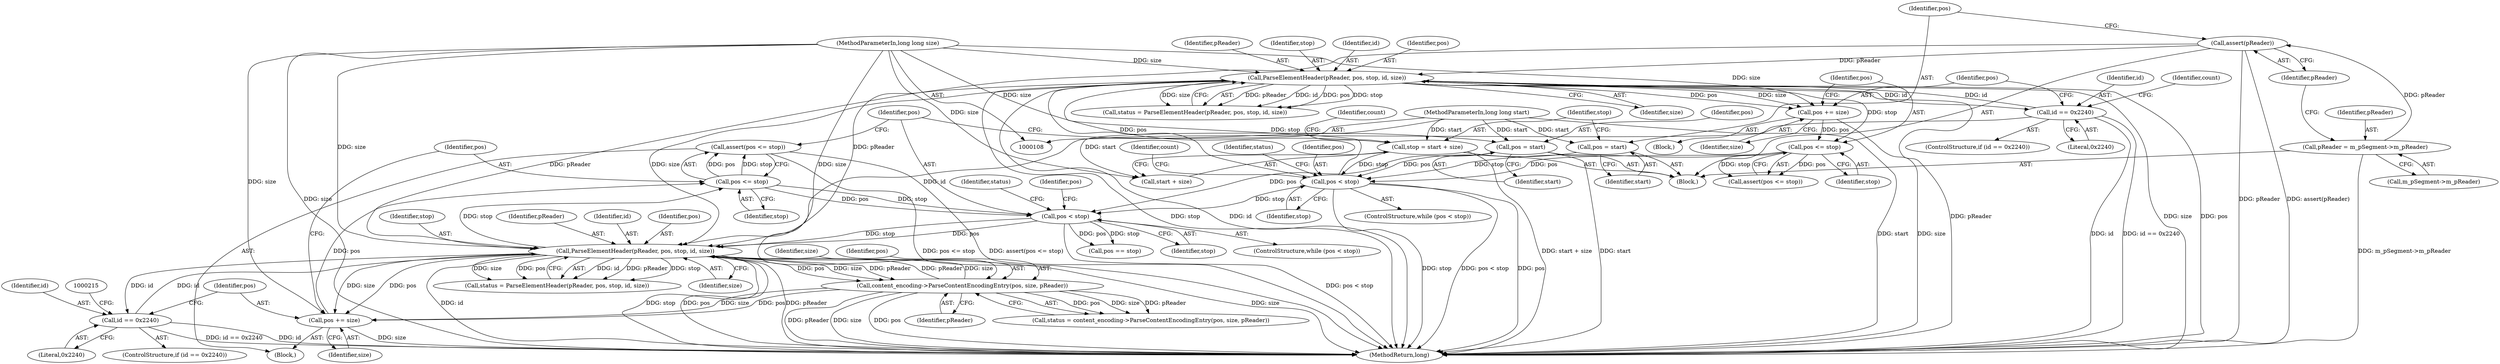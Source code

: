 digraph "0_Android_04839626ed859623901ebd3a5fd483982186b59d_182@API" {
"1000244" [label="(Call,assert(pos <= stop))"];
"1000245" [label="(Call,pos <= stop)"];
"1000241" [label="(Call,pos += size)"];
"1000225" [label="(Call,content_encoding->ParseContentEncodingEntry(pos, size, pReader))"];
"1000197" [label="(Call,ParseElementHeader(pReader, pos, stop, id, size))"];
"1000143" [label="(Call,ParseElementHeader(pReader, pos, stop, id, size))"];
"1000117" [label="(Call,assert(pReader))"];
"1000112" [label="(Call,pReader = m_pSegment->m_pReader)"];
"1000134" [label="(Call,pos < stop)"];
"1000165" [label="(Call,pos <= stop)"];
"1000161" [label="(Call,pos += size)"];
"1000110" [label="(MethodParameterIn,long long size)"];
"1000120" [label="(Call,pos = start)"];
"1000109" [label="(MethodParameterIn,long long start)"];
"1000124" [label="(Call,stop = start + size)"];
"1000156" [label="(Call,id == 0x2240)"];
"1000188" [label="(Call,pos < stop)"];
"1000184" [label="(Call,pos = start)"];
"1000210" [label="(Call,id == 0x2240)"];
"1000209" [label="(ControlStructure,if (id == 0x2240))"];
"1000227" [label="(Identifier,size)"];
"1000133" [label="(ControlStructure,while (pos < stop))"];
"1000143" [label="(Call,ParseElementHeader(pReader, pos, stop, id, size))"];
"1000190" [label="(Identifier,stop)"];
"1000161" [label="(Call,pos += size)"];
"1000124" [label="(Call,stop = start + size)"];
"1000241" [label="(Call,pos += size)"];
"1000226" [label="(Identifier,pos)"];
"1000254" [label="(MethodReturn,long)"];
"1000156" [label="(Call,id == 0x2240)"];
"1000114" [label="(Call,m_pSegment->m_pReader)"];
"1000137" [label="(Block,)"];
"1000141" [label="(Call,status = ParseElementHeader(pReader, pos, stop, id, size))"];
"1000200" [label="(Identifier,stop)"];
"1000134" [label="(Call,pos < stop)"];
"1000118" [label="(Identifier,pReader)"];
"1000210" [label="(Call,id == 0x2240)"];
"1000184" [label="(Call,pos = start)"];
"1000186" [label="(Identifier,start)"];
"1000195" [label="(Call,status = ParseElementHeader(pReader, pos, stop, id, size))"];
"1000125" [label="(Identifier,stop)"];
"1000166" [label="(Identifier,pos)"];
"1000155" [label="(ControlStructure,if (id == 0x2240))"];
"1000247" [label="(Identifier,stop)"];
"1000212" [label="(Literal,0x2240)"];
"1000164" [label="(Call,assert(pos <= stop))"];
"1000191" [label="(Block,)"];
"1000198" [label="(Identifier,pReader)"];
"1000142" [label="(Identifier,status)"];
"1000110" [label="(MethodParameterIn,long long size)"];
"1000120" [label="(Call,pos = start)"];
"1000162" [label="(Identifier,pos)"];
"1000187" [label="(ControlStructure,while (pos < stop))"];
"1000145" [label="(Identifier,pos)"];
"1000250" [label="(Identifier,pos)"];
"1000211" [label="(Identifier,id)"];
"1000157" [label="(Identifier,id)"];
"1000197" [label="(Call,ParseElementHeader(pReader, pos, stop, id, size))"];
"1000126" [label="(Call,start + size)"];
"1000144" [label="(Identifier,pReader)"];
"1000201" [label="(Identifier,id)"];
"1000117" [label="(Call,assert(pReader))"];
"1000244" [label="(Call,assert(pos <= stop))"];
"1000189" [label="(Identifier,pos)"];
"1000249" [label="(Call,pos == stop)"];
"1000135" [label="(Identifier,pos)"];
"1000170" [label="(Identifier,count)"];
"1000146" [label="(Identifier,stop)"];
"1000121" [label="(Identifier,pos)"];
"1000112" [label="(Call,pReader = m_pSegment->m_pReader)"];
"1000111" [label="(Block,)"];
"1000245" [label="(Call,pos <= stop)"];
"1000242" [label="(Identifier,pos)"];
"1000158" [label="(Literal,0x2240)"];
"1000196" [label="(Identifier,status)"];
"1000148" [label="(Identifier,size)"];
"1000228" [label="(Identifier,pReader)"];
"1000163" [label="(Identifier,size)"];
"1000113" [label="(Identifier,pReader)"];
"1000109" [label="(MethodParameterIn,long long start)"];
"1000243" [label="(Identifier,size)"];
"1000223" [label="(Call,status = content_encoding->ParseContentEncodingEntry(pos, size, pReader))"];
"1000122" [label="(Identifier,start)"];
"1000225" [label="(Call,content_encoding->ParseContentEncodingEntry(pos, size, pReader))"];
"1000188" [label="(Call,pos < stop)"];
"1000246" [label="(Identifier,pos)"];
"1000147" [label="(Identifier,id)"];
"1000160" [label="(Identifier,count)"];
"1000202" [label="(Identifier,size)"];
"1000131" [label="(Identifier,count)"];
"1000167" [label="(Identifier,stop)"];
"1000185" [label="(Identifier,pos)"];
"1000199" [label="(Identifier,pos)"];
"1000165" [label="(Call,pos <= stop)"];
"1000136" [label="(Identifier,stop)"];
"1000244" -> "1000191"  [label="AST: "];
"1000244" -> "1000245"  [label="CFG: "];
"1000245" -> "1000244"  [label="AST: "];
"1000189" -> "1000244"  [label="CFG: "];
"1000244" -> "1000254"  [label="DDG: assert(pos <= stop)"];
"1000244" -> "1000254"  [label="DDG: pos <= stop"];
"1000245" -> "1000244"  [label="DDG: pos"];
"1000245" -> "1000244"  [label="DDG: stop"];
"1000245" -> "1000247"  [label="CFG: "];
"1000246" -> "1000245"  [label="AST: "];
"1000247" -> "1000245"  [label="AST: "];
"1000245" -> "1000188"  [label="DDG: pos"];
"1000245" -> "1000188"  [label="DDG: stop"];
"1000241" -> "1000245"  [label="DDG: pos"];
"1000197" -> "1000245"  [label="DDG: stop"];
"1000241" -> "1000191"  [label="AST: "];
"1000241" -> "1000243"  [label="CFG: "];
"1000242" -> "1000241"  [label="AST: "];
"1000243" -> "1000241"  [label="AST: "];
"1000246" -> "1000241"  [label="CFG: "];
"1000241" -> "1000254"  [label="DDG: size"];
"1000225" -> "1000241"  [label="DDG: size"];
"1000225" -> "1000241"  [label="DDG: pos"];
"1000197" -> "1000241"  [label="DDG: size"];
"1000197" -> "1000241"  [label="DDG: pos"];
"1000110" -> "1000241"  [label="DDG: size"];
"1000225" -> "1000223"  [label="AST: "];
"1000225" -> "1000228"  [label="CFG: "];
"1000226" -> "1000225"  [label="AST: "];
"1000227" -> "1000225"  [label="AST: "];
"1000228" -> "1000225"  [label="AST: "];
"1000223" -> "1000225"  [label="CFG: "];
"1000225" -> "1000254"  [label="DDG: size"];
"1000225" -> "1000254"  [label="DDG: pos"];
"1000225" -> "1000254"  [label="DDG: pReader"];
"1000225" -> "1000197"  [label="DDG: pReader"];
"1000225" -> "1000197"  [label="DDG: size"];
"1000225" -> "1000223"  [label="DDG: pos"];
"1000225" -> "1000223"  [label="DDG: size"];
"1000225" -> "1000223"  [label="DDG: pReader"];
"1000197" -> "1000225"  [label="DDG: pos"];
"1000197" -> "1000225"  [label="DDG: size"];
"1000197" -> "1000225"  [label="DDG: pReader"];
"1000110" -> "1000225"  [label="DDG: size"];
"1000197" -> "1000195"  [label="AST: "];
"1000197" -> "1000202"  [label="CFG: "];
"1000198" -> "1000197"  [label="AST: "];
"1000199" -> "1000197"  [label="AST: "];
"1000200" -> "1000197"  [label="AST: "];
"1000201" -> "1000197"  [label="AST: "];
"1000202" -> "1000197"  [label="AST: "];
"1000195" -> "1000197"  [label="CFG: "];
"1000197" -> "1000254"  [label="DDG: id"];
"1000197" -> "1000254"  [label="DDG: stop"];
"1000197" -> "1000254"  [label="DDG: pos"];
"1000197" -> "1000254"  [label="DDG: pReader"];
"1000197" -> "1000254"  [label="DDG: size"];
"1000197" -> "1000195"  [label="DDG: id"];
"1000197" -> "1000195"  [label="DDG: pReader"];
"1000197" -> "1000195"  [label="DDG: stop"];
"1000197" -> "1000195"  [label="DDG: size"];
"1000197" -> "1000195"  [label="DDG: pos"];
"1000143" -> "1000197"  [label="DDG: pReader"];
"1000143" -> "1000197"  [label="DDG: size"];
"1000117" -> "1000197"  [label="DDG: pReader"];
"1000188" -> "1000197"  [label="DDG: pos"];
"1000188" -> "1000197"  [label="DDG: stop"];
"1000156" -> "1000197"  [label="DDG: id"];
"1000210" -> "1000197"  [label="DDG: id"];
"1000110" -> "1000197"  [label="DDG: size"];
"1000197" -> "1000210"  [label="DDG: id"];
"1000143" -> "1000141"  [label="AST: "];
"1000143" -> "1000148"  [label="CFG: "];
"1000144" -> "1000143"  [label="AST: "];
"1000145" -> "1000143"  [label="AST: "];
"1000146" -> "1000143"  [label="AST: "];
"1000147" -> "1000143"  [label="AST: "];
"1000148" -> "1000143"  [label="AST: "];
"1000141" -> "1000143"  [label="CFG: "];
"1000143" -> "1000254"  [label="DDG: pReader"];
"1000143" -> "1000254"  [label="DDG: size"];
"1000143" -> "1000254"  [label="DDG: pos"];
"1000143" -> "1000254"  [label="DDG: stop"];
"1000143" -> "1000254"  [label="DDG: id"];
"1000143" -> "1000141"  [label="DDG: pReader"];
"1000143" -> "1000141"  [label="DDG: id"];
"1000143" -> "1000141"  [label="DDG: pos"];
"1000143" -> "1000141"  [label="DDG: stop"];
"1000143" -> "1000141"  [label="DDG: size"];
"1000117" -> "1000143"  [label="DDG: pReader"];
"1000134" -> "1000143"  [label="DDG: pos"];
"1000134" -> "1000143"  [label="DDG: stop"];
"1000156" -> "1000143"  [label="DDG: id"];
"1000110" -> "1000143"  [label="DDG: size"];
"1000143" -> "1000156"  [label="DDG: id"];
"1000143" -> "1000161"  [label="DDG: size"];
"1000143" -> "1000161"  [label="DDG: pos"];
"1000143" -> "1000165"  [label="DDG: stop"];
"1000117" -> "1000111"  [label="AST: "];
"1000117" -> "1000118"  [label="CFG: "];
"1000118" -> "1000117"  [label="AST: "];
"1000121" -> "1000117"  [label="CFG: "];
"1000117" -> "1000254"  [label="DDG: pReader"];
"1000117" -> "1000254"  [label="DDG: assert(pReader)"];
"1000112" -> "1000117"  [label="DDG: pReader"];
"1000112" -> "1000111"  [label="AST: "];
"1000112" -> "1000114"  [label="CFG: "];
"1000113" -> "1000112"  [label="AST: "];
"1000114" -> "1000112"  [label="AST: "];
"1000118" -> "1000112"  [label="CFG: "];
"1000112" -> "1000254"  [label="DDG: m_pSegment->m_pReader"];
"1000134" -> "1000133"  [label="AST: "];
"1000134" -> "1000136"  [label="CFG: "];
"1000135" -> "1000134"  [label="AST: "];
"1000136" -> "1000134"  [label="AST: "];
"1000142" -> "1000134"  [label="CFG: "];
"1000170" -> "1000134"  [label="CFG: "];
"1000134" -> "1000254"  [label="DDG: pos < stop"];
"1000134" -> "1000254"  [label="DDG: pos"];
"1000134" -> "1000254"  [label="DDG: stop"];
"1000165" -> "1000134"  [label="DDG: pos"];
"1000165" -> "1000134"  [label="DDG: stop"];
"1000120" -> "1000134"  [label="DDG: pos"];
"1000124" -> "1000134"  [label="DDG: stop"];
"1000134" -> "1000188"  [label="DDG: stop"];
"1000165" -> "1000164"  [label="AST: "];
"1000165" -> "1000167"  [label="CFG: "];
"1000166" -> "1000165"  [label="AST: "];
"1000167" -> "1000165"  [label="AST: "];
"1000164" -> "1000165"  [label="CFG: "];
"1000165" -> "1000164"  [label="DDG: pos"];
"1000165" -> "1000164"  [label="DDG: stop"];
"1000161" -> "1000165"  [label="DDG: pos"];
"1000161" -> "1000137"  [label="AST: "];
"1000161" -> "1000163"  [label="CFG: "];
"1000162" -> "1000161"  [label="AST: "];
"1000163" -> "1000161"  [label="AST: "];
"1000166" -> "1000161"  [label="CFG: "];
"1000161" -> "1000254"  [label="DDG: size"];
"1000110" -> "1000161"  [label="DDG: size"];
"1000110" -> "1000108"  [label="AST: "];
"1000110" -> "1000254"  [label="DDG: size"];
"1000110" -> "1000124"  [label="DDG: size"];
"1000110" -> "1000126"  [label="DDG: size"];
"1000120" -> "1000111"  [label="AST: "];
"1000120" -> "1000122"  [label="CFG: "];
"1000121" -> "1000120"  [label="AST: "];
"1000122" -> "1000120"  [label="AST: "];
"1000125" -> "1000120"  [label="CFG: "];
"1000109" -> "1000120"  [label="DDG: start"];
"1000109" -> "1000108"  [label="AST: "];
"1000109" -> "1000254"  [label="DDG: start"];
"1000109" -> "1000124"  [label="DDG: start"];
"1000109" -> "1000126"  [label="DDG: start"];
"1000109" -> "1000184"  [label="DDG: start"];
"1000124" -> "1000111"  [label="AST: "];
"1000124" -> "1000126"  [label="CFG: "];
"1000125" -> "1000124"  [label="AST: "];
"1000126" -> "1000124"  [label="AST: "];
"1000131" -> "1000124"  [label="CFG: "];
"1000124" -> "1000254"  [label="DDG: start + size"];
"1000156" -> "1000155"  [label="AST: "];
"1000156" -> "1000158"  [label="CFG: "];
"1000157" -> "1000156"  [label="AST: "];
"1000158" -> "1000156"  [label="AST: "];
"1000160" -> "1000156"  [label="CFG: "];
"1000162" -> "1000156"  [label="CFG: "];
"1000156" -> "1000254"  [label="DDG: id"];
"1000156" -> "1000254"  [label="DDG: id == 0x2240"];
"1000188" -> "1000187"  [label="AST: "];
"1000188" -> "1000190"  [label="CFG: "];
"1000189" -> "1000188"  [label="AST: "];
"1000190" -> "1000188"  [label="AST: "];
"1000196" -> "1000188"  [label="CFG: "];
"1000250" -> "1000188"  [label="CFG: "];
"1000188" -> "1000254"  [label="DDG: pos < stop"];
"1000184" -> "1000188"  [label="DDG: pos"];
"1000188" -> "1000249"  [label="DDG: pos"];
"1000188" -> "1000249"  [label="DDG: stop"];
"1000184" -> "1000111"  [label="AST: "];
"1000184" -> "1000186"  [label="CFG: "];
"1000185" -> "1000184"  [label="AST: "];
"1000186" -> "1000184"  [label="AST: "];
"1000189" -> "1000184"  [label="CFG: "];
"1000184" -> "1000254"  [label="DDG: start"];
"1000210" -> "1000209"  [label="AST: "];
"1000210" -> "1000212"  [label="CFG: "];
"1000211" -> "1000210"  [label="AST: "];
"1000212" -> "1000210"  [label="AST: "];
"1000215" -> "1000210"  [label="CFG: "];
"1000242" -> "1000210"  [label="CFG: "];
"1000210" -> "1000254"  [label="DDG: id == 0x2240"];
"1000210" -> "1000254"  [label="DDG: id"];
}
